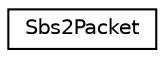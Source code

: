 digraph G
{
  edge [fontname="Helvetica",fontsize="10",labelfontname="Helvetica",labelfontsize="10"];
  node [fontname="Helvetica",fontsize="10",shape=record];
  rankdir="LR";
  Node1 [label="Sbs2Packet",height=0.2,width=0.4,color="black", fillcolor="white", style="filled",URL="$class_sbs2_packet.html"];
}
